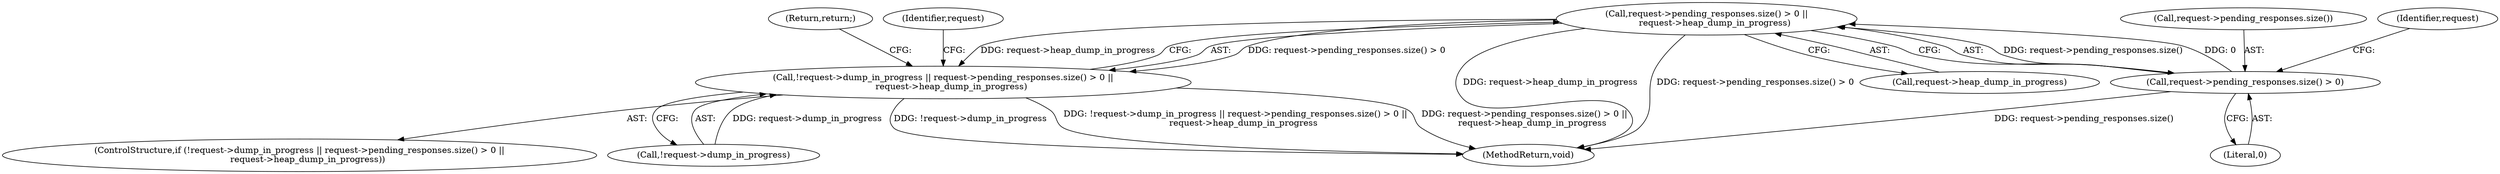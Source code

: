 digraph "0_Chrome_fa76a9f7ef6a028f83f97c181b150ecfd2b13be1_0@pointer" {
"1000119" [label="(Call,request->pending_responses.size() > 0 ||\n      request->heap_dump_in_progress)"];
"1000120" [label="(Call,request->pending_responses.size() > 0)"];
"1000114" [label="(Call,!request->dump_in_progress || request->pending_responses.size() > 0 ||\n      request->heap_dump_in_progress)"];
"1000127" [label="(Return,return;)"];
"1000129" [label="(Identifier,request)"];
"1000114" [label="(Call,!request->dump_in_progress || request->pending_responses.size() > 0 ||\n      request->heap_dump_in_progress)"];
"1000145" [label="(MethodReturn,void)"];
"1000113" [label="(ControlStructure,if (!request->dump_in_progress || request->pending_responses.size() > 0 ||\n      request->heap_dump_in_progress))"];
"1000122" [label="(Literal,0)"];
"1000119" [label="(Call,request->pending_responses.size() > 0 ||\n      request->heap_dump_in_progress)"];
"1000121" [label="(Call,request->pending_responses.size())"];
"1000115" [label="(Call,!request->dump_in_progress)"];
"1000123" [label="(Call,request->heap_dump_in_progress)"];
"1000124" [label="(Identifier,request)"];
"1000120" [label="(Call,request->pending_responses.size() > 0)"];
"1000119" -> "1000114"  [label="AST: "];
"1000119" -> "1000120"  [label="CFG: "];
"1000119" -> "1000123"  [label="CFG: "];
"1000120" -> "1000119"  [label="AST: "];
"1000123" -> "1000119"  [label="AST: "];
"1000114" -> "1000119"  [label="CFG: "];
"1000119" -> "1000145"  [label="DDG: request->heap_dump_in_progress"];
"1000119" -> "1000145"  [label="DDG: request->pending_responses.size() > 0"];
"1000119" -> "1000114"  [label="DDG: request->pending_responses.size() > 0"];
"1000119" -> "1000114"  [label="DDG: request->heap_dump_in_progress"];
"1000120" -> "1000119"  [label="DDG: request->pending_responses.size()"];
"1000120" -> "1000119"  [label="DDG: 0"];
"1000120" -> "1000122"  [label="CFG: "];
"1000121" -> "1000120"  [label="AST: "];
"1000122" -> "1000120"  [label="AST: "];
"1000124" -> "1000120"  [label="CFG: "];
"1000120" -> "1000145"  [label="DDG: request->pending_responses.size()"];
"1000114" -> "1000113"  [label="AST: "];
"1000114" -> "1000115"  [label="CFG: "];
"1000115" -> "1000114"  [label="AST: "];
"1000127" -> "1000114"  [label="CFG: "];
"1000129" -> "1000114"  [label="CFG: "];
"1000114" -> "1000145"  [label="DDG: !request->dump_in_progress || request->pending_responses.size() > 0 ||\n      request->heap_dump_in_progress"];
"1000114" -> "1000145"  [label="DDG: request->pending_responses.size() > 0 ||\n      request->heap_dump_in_progress"];
"1000114" -> "1000145"  [label="DDG: !request->dump_in_progress"];
"1000115" -> "1000114"  [label="DDG: request->dump_in_progress"];
}
